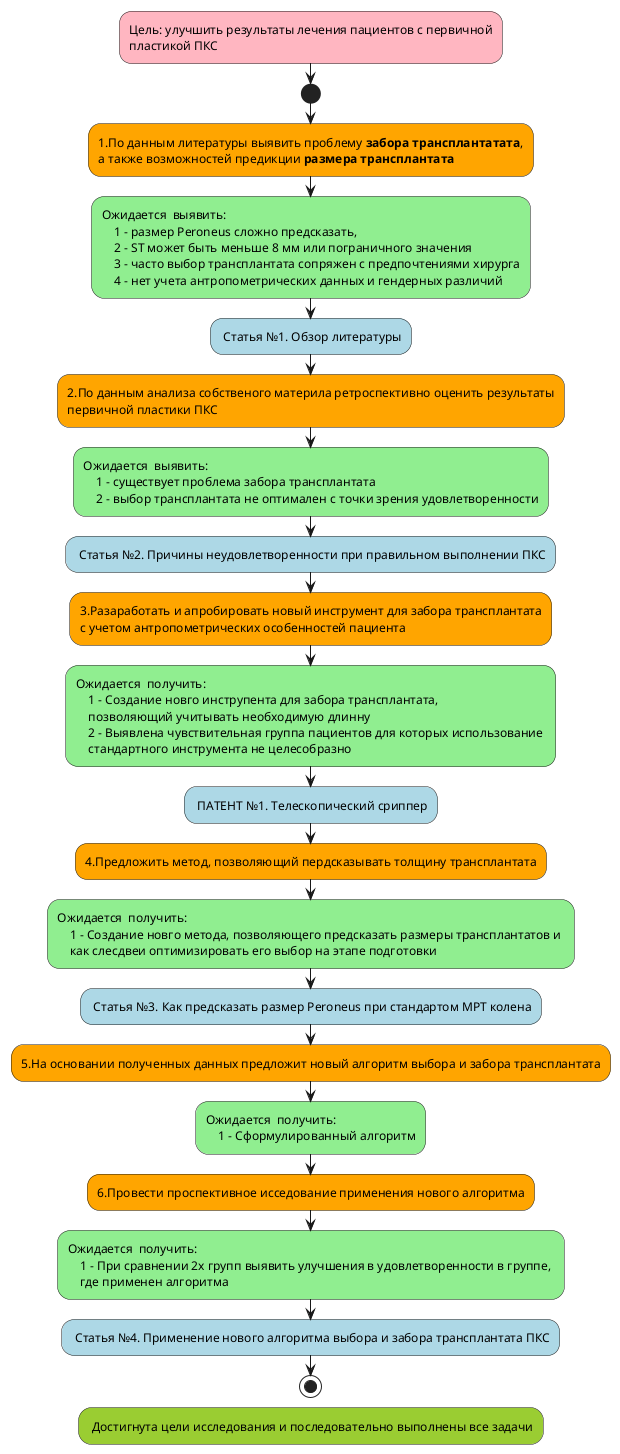 @startuml
#FFB6C1:Цель: улучшить результаты лечения пациентов с первичной 
пластикой ПКС;
start
#Orange:1.По данным литературы выявить проблему **забора трансплантатата**, 
а также возможностей предикции **размера трансплантата**;
#lightgreen:Ожидается  выявить: 
    1 - размер Peroneus сложно предсказать,
    2 - ST может быть меньше 8 мм или пограничного значения
    3 - часто выбор трансплантата сопряжен с предпочтениями хирурга
    4 - нет учета антропометрических данных и гендерных различий;
#ADD8E6: Статья №1. Обзор литературы;
#Orange:2.По данным анализа собственого материла ретроспективно оценить результаты 
первичной пластики ПКС;
#lightgreen:Ожидается  выявить: 
    1 - существует проблема забора трансплантата
    2 - выбор трансплантата не оптимален с точки зрения удовлетворенности;
#ADD8E6: Статья №2. Причины неудовлетворенности при правильном выполнении ПКС;
#Orange:3.Разаработать и апробировать новый инструмент для забора трансплантата 
с учетом антропометрических особенностей пациента;
#lightgreen:Ожидается  получить: 
    1 - Создание новго инструпента для забора трансплантата, 
    позволяющий учитывать необходимую длинну
    2 - Выявлена чувствительная группа пациентов для которых использование 
    стандартного инструмента не целесобразно;
#ADD8E6: ПАТЕНТ №1. Телескопический сриппер;
#Orange:4.Предложить метод, позволяющий пердсказывать толщину трансплантата;
#lightgreen:Ожидается  получить: 
    1 - Создание новго метода, позволяющего предсказать размеры трансплантатов и 
    как слесдвеи оптимизировать его выбор на этапе подготовки;
#ADD8E6: Статья №3. Как предсказать размер Peroneus при стандартом МРТ колена;
#Orange:5.На основании полученных данных предложит новый алгоритм выбора и забора трансплантата;
#lightgreen:Ожидается  получить: 
    1 - Сформулированный алгоритм;
#Orange:6.Провести проспективное исседование применения нового алгоритма;
#lightgreen:Ожидается  получить: 
    1 - При сравнении 2х групп выявить улучшения в удовлетворенности в группе, 
    где применен алгоритма;
#ADD8E6: Статья №4. Применение нового алгоритма выбора и забора трансплантата ПКС;
stop
#9ACD32: Достигнута цели исследования и последовательно выполнены все задачи;

@enduml
